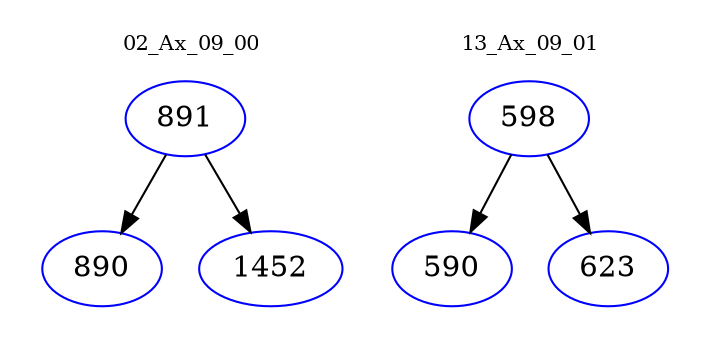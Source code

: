digraph{
subgraph cluster_0 {
color = white
label = "02_Ax_09_00";
fontsize=10;
T0_891 [label="891", color="blue"]
T0_891 -> T0_890 [color="black"]
T0_890 [label="890", color="blue"]
T0_891 -> T0_1452 [color="black"]
T0_1452 [label="1452", color="blue"]
}
subgraph cluster_1 {
color = white
label = "13_Ax_09_01";
fontsize=10;
T1_598 [label="598", color="blue"]
T1_598 -> T1_590 [color="black"]
T1_590 [label="590", color="blue"]
T1_598 -> T1_623 [color="black"]
T1_623 [label="623", color="blue"]
}
}
